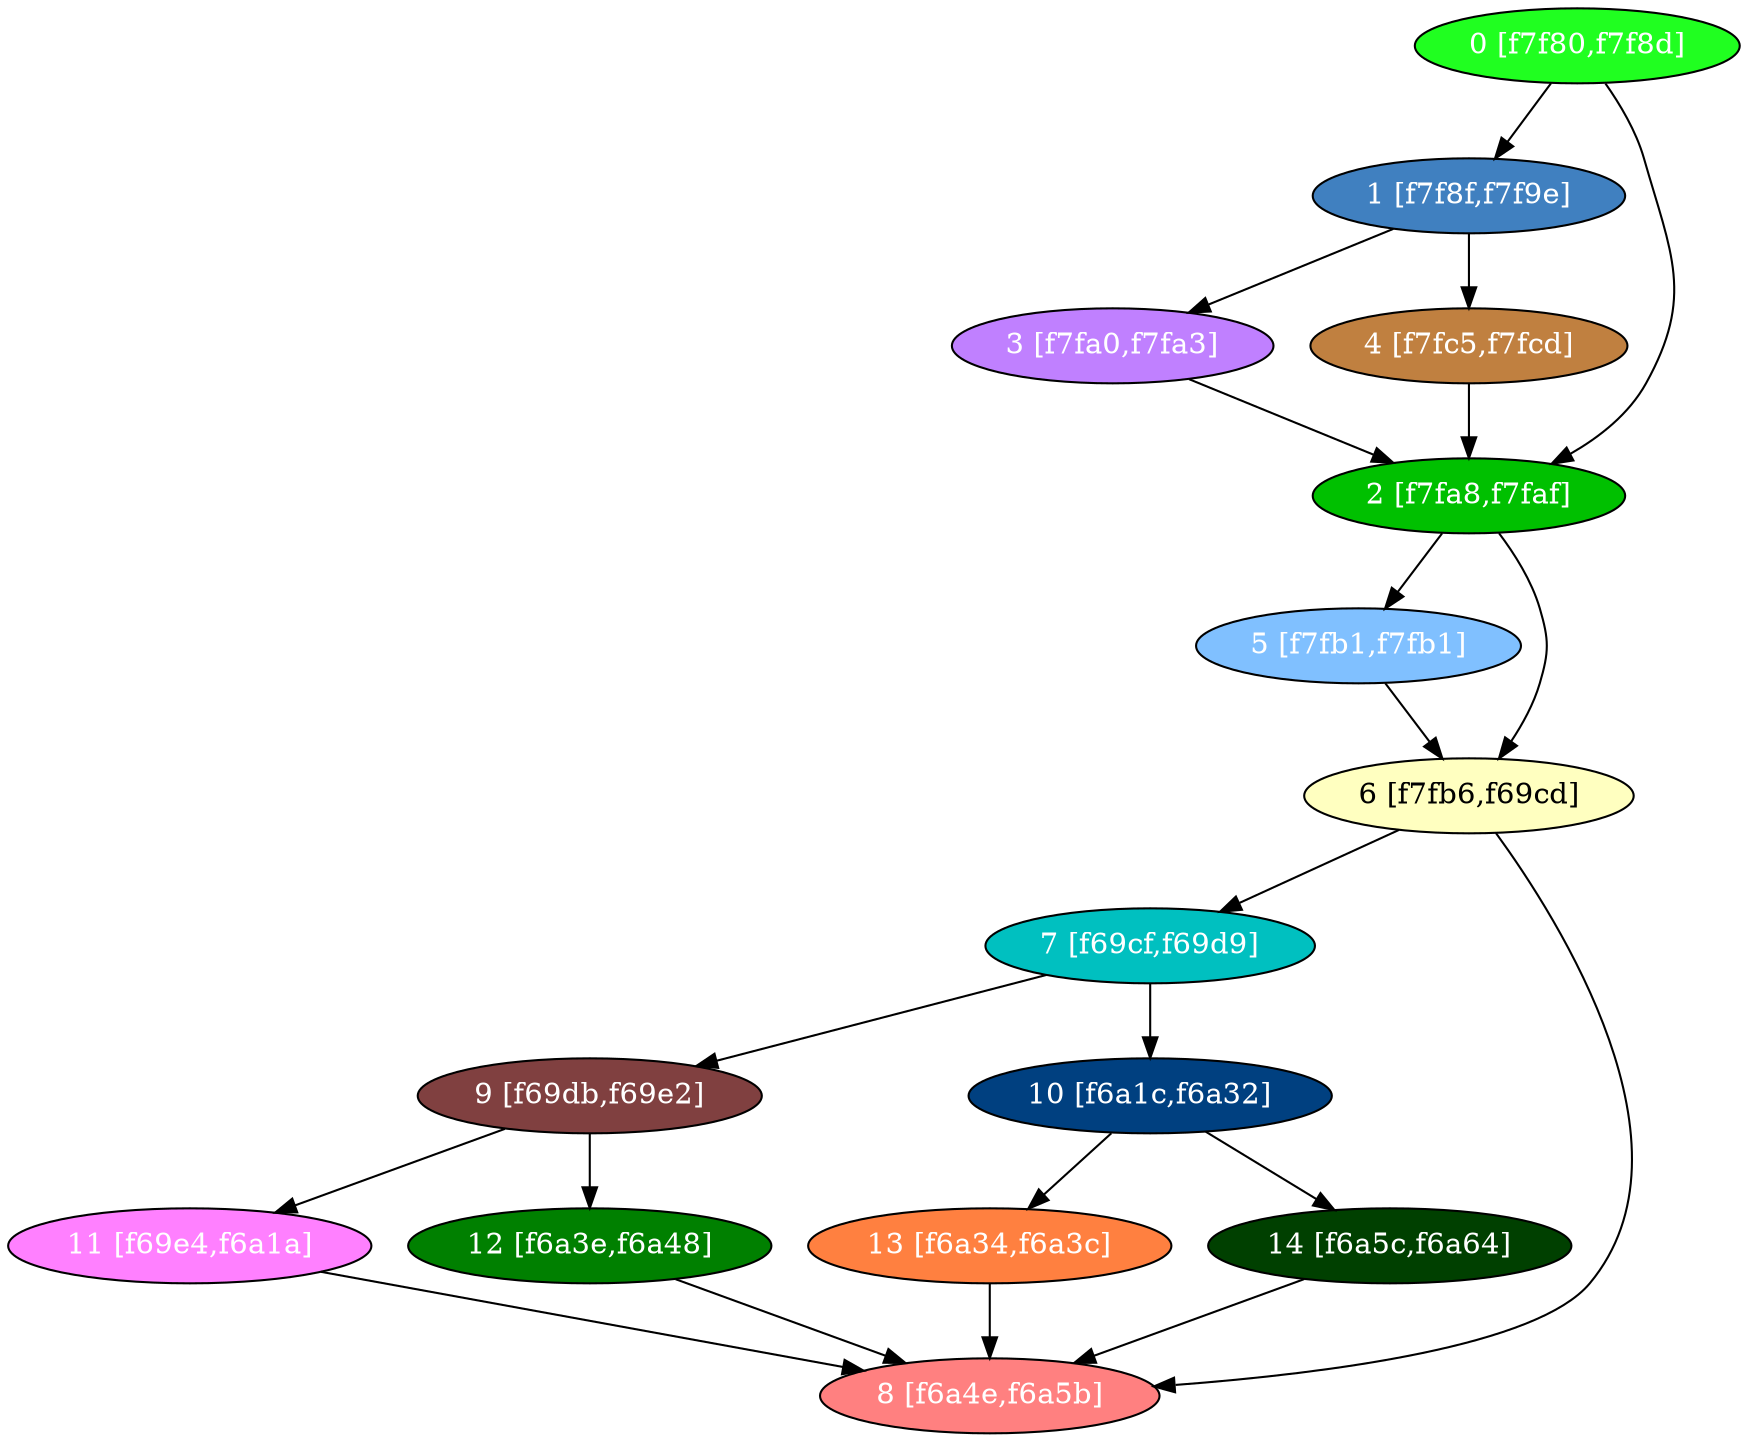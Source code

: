 diGraph libnss3{
	libnss3_0  [style=filled fillcolor="#20FF20" fontcolor="#ffffff" shape=oval label="0 [f7f80,f7f8d]"]
	libnss3_1  [style=filled fillcolor="#4080C0" fontcolor="#ffffff" shape=oval label="1 [f7f8f,f7f9e]"]
	libnss3_2  [style=filled fillcolor="#00C000" fontcolor="#ffffff" shape=oval label="2 [f7fa8,f7faf]"]
	libnss3_3  [style=filled fillcolor="#C080FF" fontcolor="#ffffff" shape=oval label="3 [f7fa0,f7fa3]"]
	libnss3_4  [style=filled fillcolor="#C08040" fontcolor="#ffffff" shape=oval label="4 [f7fc5,f7fcd]"]
	libnss3_5  [style=filled fillcolor="#80C0FF" fontcolor="#ffffff" shape=oval label="5 [f7fb1,f7fb1]"]
	libnss3_6  [style=filled fillcolor="#FFFFC0" fontcolor="#000000" shape=oval label="6 [f7fb6,f69cd]"]
	libnss3_7  [style=filled fillcolor="#00C0C0" fontcolor="#ffffff" shape=oval label="7 [f69cf,f69d9]"]
	libnss3_8  [style=filled fillcolor="#FF8080" fontcolor="#ffffff" shape=oval label="8 [f6a4e,f6a5b]"]
	libnss3_9  [style=filled fillcolor="#804040" fontcolor="#ffffff" shape=oval label="9 [f69db,f69e2]"]
	libnss3_a  [style=filled fillcolor="#004080" fontcolor="#ffffff" shape=oval label="10 [f6a1c,f6a32]"]
	libnss3_b  [style=filled fillcolor="#FF80FF" fontcolor="#ffffff" shape=oval label="11 [f69e4,f6a1a]"]
	libnss3_c  [style=filled fillcolor="#008000" fontcolor="#ffffff" shape=oval label="12 [f6a3e,f6a48]"]
	libnss3_d  [style=filled fillcolor="#FF8040" fontcolor="#ffffff" shape=oval label="13 [f6a34,f6a3c]"]
	libnss3_e  [style=filled fillcolor="#004000" fontcolor="#ffffff" shape=oval label="14 [f6a5c,f6a64]"]

	libnss3_0 -> libnss3_1
	libnss3_0 -> libnss3_2
	libnss3_1 -> libnss3_3
	libnss3_1 -> libnss3_4
	libnss3_2 -> libnss3_5
	libnss3_2 -> libnss3_6
	libnss3_3 -> libnss3_2
	libnss3_4 -> libnss3_2
	libnss3_5 -> libnss3_6
	libnss3_6 -> libnss3_7
	libnss3_6 -> libnss3_8
	libnss3_7 -> libnss3_9
	libnss3_7 -> libnss3_a
	libnss3_9 -> libnss3_b
	libnss3_9 -> libnss3_c
	libnss3_a -> libnss3_d
	libnss3_a -> libnss3_e
	libnss3_b -> libnss3_8
	libnss3_c -> libnss3_8
	libnss3_d -> libnss3_8
	libnss3_e -> libnss3_8
}